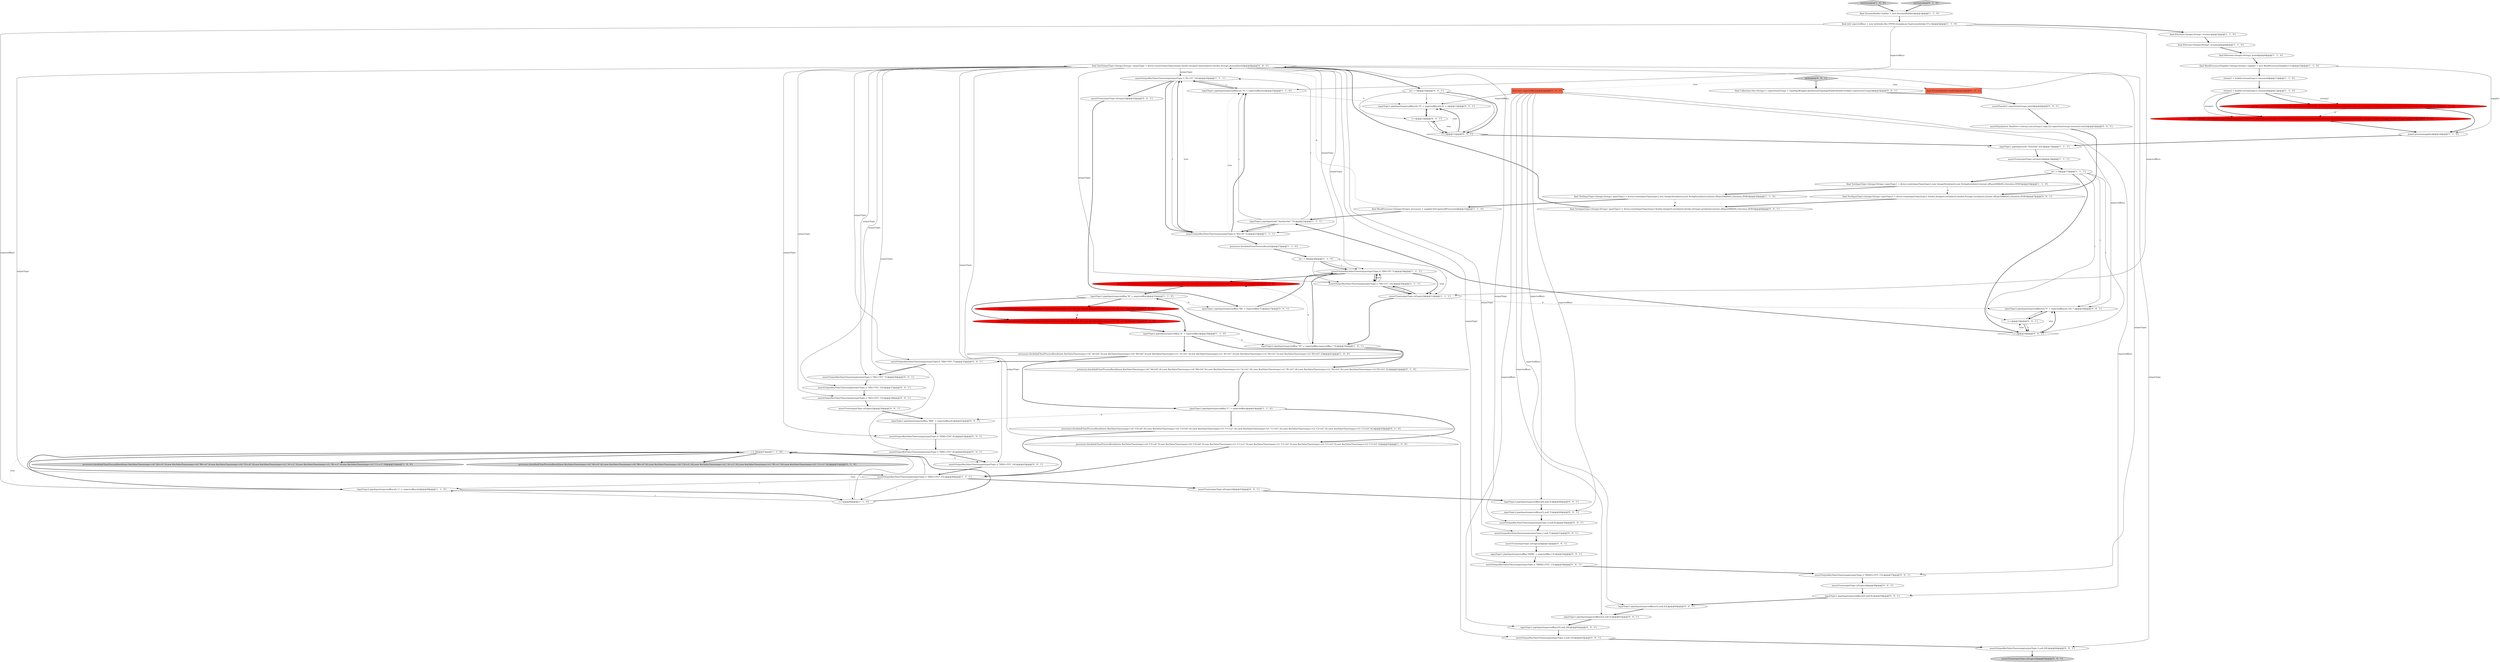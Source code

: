 digraph {
31 [style = filled, label = "processor.checkAndClearProcessResult(new KeyValueTimestamp<>(0,\"A0+c0\",0),new KeyValueTimestamp<>(0,\"B0+c0\",0),new KeyValueTimestamp<>(0,\"C0+c0\",0),new KeyValueTimestamp<>(1,\"A1+c1\",0),new KeyValueTimestamp<>(1,\"B1+c1\",0),new KeyValueTimestamp<>(1,\"C1+c1\",0))@@@51@@@['1', '0', '0']", fillcolor = lightgray, shape = ellipse image = "AAA0AAABBB1BBB"];
13 [style = filled, label = "testOuterJoin['1', '0', '0']", fillcolor = lightgray, shape = diamond image = "AAA0AAABBB1BBB"];
41 [style = filled, label = "processor.checkAndClearProcessResult(new KeyValueTimestamp<>(0,\"B0+a0\",0L),new KeyValueTimestamp<>(1,\"B1+a1\",0L))@@@37@@@['0', '1', '0']", fillcolor = red, shape = ellipse image = "AAA1AAABBB2BBB"];
22 [style = filled, label = "final KStream<Integer,String> stream2@@@8@@@['1', '1', '0']", fillcolor = white, shape = ellipse image = "AAA0AAABBB1BBB"];
34 [style = filled, label = "assertOutputKeyValueTimestamp(outputTopic,3,\"XXX3+YY3\",15L)@@@46@@@['1', '1', '1']", fillcolor = white, shape = ellipse image = "AAA0AAABBB1BBB"];
65 [style = filled, label = "inputTopic2.pipeInput(expectedKeys(1(,null,7L)@@@49@@@['0', '0', '1']", fillcolor = white, shape = ellipse image = "AAA0AAABBB3BBB"];
76 [style = filled, label = "assertOutputKeyValueTimestamp(outputTopic,2,null,10L)@@@63@@@['0', '0', '1']", fillcolor = white, shape = ellipse image = "AAA0AAABBB3BBB"];
84 [style = filled, label = "i < 2@@@11@@@['0', '0', '1']", fillcolor = white, shape = diamond image = "AAA0AAABBB3BBB"];
80 [style = filled, label = "inputTopic1.pipeInput(expectedKeys(2(,null,5L)@@@61@@@['0', '0', '1']", fillcolor = white, shape = ellipse image = "AAA0AAABBB3BBB"];
52 [style = filled, label = "assertOutputKeyValueTimestamp(outputTopic,3,null,20L)@@@64@@@['0', '0', '1']", fillcolor = white, shape = ellipse image = "AAA0AAABBB3BBB"];
24 [style = filled, label = "final KStream<Integer,String> stream1@@@7@@@['1', '1', '0']", fillcolor = white, shape = ellipse image = "AAA0AAABBB1BBB"];
51 [style = filled, label = "inputTopic1.pipeInput(expectedKey,\"XXXX\" + expectedKey,13L)@@@54@@@['0', '0', '1']", fillcolor = white, shape = ellipse image = "AAA0AAABBB3BBB"];
77 [style = filled, label = "i++@@@12@@@['0', '0', '1']", fillcolor = white, shape = ellipse image = "AAA0AAABBB3BBB"];
28 [style = filled, label = "assertOutputKeyValueTimestamp(outputTopic,1,\"X1+Y1\",10L)@@@24@@@['1', '1', '1']", fillcolor = white, shape = ellipse image = "AAA0AAABBB1BBB"];
25 [style = filled, label = "inputTopic1.pipeInput(expectedKey,\"C\" + expectedKey)@@@43@@@['1', '1', '0']", fillcolor = white, shape = ellipse image = "AAA0AAABBB1BBB"];
9 [style = filled, label = "final MockProcessor<Integer,String> processor = supplier.theCapturedProcessor()@@@21@@@['1', '1', '0']", fillcolor = white, shape = ellipse image = "AAA0AAABBB1BBB"];
42 [style = filled, label = "processor.checkAndClearProcessResult(new KeyValueTimestamp<>(0,\"A0+a0\",0L),new KeyValueTimestamp<>(1,\"A1+a1\",0L))@@@33@@@['0', '1', '0']", fillcolor = red, shape = ellipse image = "AAA1AAABBB2BBB"];
74 [style = filled, label = "assertOutputKeyValueTimestamp(outputTopic,0,null,6L)@@@50@@@['0', '0', '1']", fillcolor = white, shape = ellipse image = "AAA0AAABBB3BBB"];
6 [style = filled, label = "processor.checkAndClearProcessResult()@@@27@@@['1', '1', '0']", fillcolor = white, shape = ellipse image = "AAA0AAABBB1BBB"];
14 [style = filled, label = "inputTopic1.pipeInput(expectedKeys(i(,\"A\" + expectedKeys(i()@@@25@@@['1', '1', '0']", fillcolor = white, shape = ellipse image = "AAA0AAABBB1BBB"];
67 [style = filled, label = "assertOutputKeyValueTimestamp(outputTopic,1,\"XX1+YY1\",7L)@@@36@@@['0', '0', '1']", fillcolor = white, shape = ellipse image = "AAA0AAABBB3BBB"];
82 [style = filled, label = "assertTrue(outputTopic.isEmpty())@@@58@@@['0', '0', '1']", fillcolor = white, shape = ellipse image = "AAA0AAABBB3BBB"];
3 [style = filled, label = "stream2 = builder.stream(topic2,consumed)@@@12@@@['1', '1', '0']", fillcolor = white, shape = ellipse image = "AAA0AAABBB1BBB"];
29 [style = filled, label = "int i = 0@@@28@@@['1', '1', '0']", fillcolor = white, shape = ellipse image = "AAA0AAABBB1BBB"];
46 [style = filled, label = "final int(( expectedKeys@@@2@@@['0', '0', '1']", fillcolor = tomato, shape = box image = "AAA0AAABBB3BBB"];
38 [style = filled, label = "processor.checkAndClearProcessResult(new KeyValueTimestamp<>(0,\"A0+c0\",0L),new KeyValueTimestamp<>(0,\"B0+c0\",0L),new KeyValueTimestamp<>(0,\"C0+c0\",0L),new KeyValueTimestamp<>(1,\"A1+c1\",0L),new KeyValueTimestamp<>(1,\"B1+c1\",0L),new KeyValueTimestamp<>(1,\"C1+c1\",0L))@@@51@@@['0', '1', '0']", fillcolor = lightgray, shape = ellipse image = "AAA0AAABBB2BBB"];
86 [style = filled, label = "final Collection<Set<String>> copartitionGroups = TopologyWrapper.getInternalTopologyBuilder(builder.build()).copartitionGroups()@@@3@@@['0', '0', '1']", fillcolor = white, shape = ellipse image = "AAA0AAABBB3BBB"];
35 [style = filled, label = "processor.checkAndClearProcessResult(new KeyValueTimestamp<>(0,\"B0+a0\",0),new KeyValueTimestamp<>(1,\"B1+a1\",0))@@@37@@@['1', '0', '0']", fillcolor = red, shape = ellipse image = "AAA1AAABBB1BBB"];
59 [style = filled, label = "int i = 0@@@10@@@['0', '0', '1']", fillcolor = white, shape = ellipse image = "AAA0AAABBB3BBB"];
54 [style = filled, label = "assertTrue(outputTopic.isEmpty())@@@39@@@['0', '0', '1']", fillcolor = white, shape = ellipse image = "AAA0AAABBB3BBB"];
75 [style = filled, label = "inputTopic1.pipeInput(expectedKeys(3(,null,20L)@@@62@@@['0', '0', '1']", fillcolor = white, shape = ellipse image = "AAA0AAABBB3BBB"];
1 [style = filled, label = "inputTopic2.pipeInput(expectedKeys(i(,\"c\" + expectedKeys(i()@@@49@@@['1', '1', '0']", fillcolor = white, shape = ellipse image = "AAA0AAABBB1BBB"];
27 [style = filled, label = "inputTopic2.pipeInput(null,\"AnotherVal\",73L)@@@22@@@['1', '1', '1']", fillcolor = white, shape = ellipse image = "AAA0AAABBB1BBB"];
85 [style = filled, label = "assertOutputKeyValueTimestamp(outputTopic,2,\"XX2+YY2\",10L)@@@37@@@['0', '0', '1']", fillcolor = white, shape = ellipse image = "AAA0AAABBB3BBB"];
39 [style = filled, label = "processor.checkAndClearProcessResult(new KeyValueTimestamp<>(0,\"C0+a0\",0L),new KeyValueTimestamp<>(0,\"C0+b0\",0L),new KeyValueTimestamp<>(1,\"C1+a1\",0L),new KeyValueTimestamp<>(1,\"C1+b1\",0L),new KeyValueTimestamp<>(2,\"C2+b2\",0L),new KeyValueTimestamp<>(3,\"C3+b3\",0L))@@@45@@@['0', '1', '0']", fillcolor = white, shape = ellipse image = "AAA0AAABBB2BBB"];
8 [style = filled, label = "assertOutputKeyValueTimestamp(outputTopic,0,\"XX0+Y0\",7L)@@@29@@@['1', '1', '1']", fillcolor = white, shape = ellipse image = "AAA0AAABBB1BBB"];
7 [style = filled, label = "processor.checkAndClearProcessResult(new KeyValueTimestamp<>(0,\"A0+b0\",0),new KeyValueTimestamp<>(0,\"B0+b0\",0),new KeyValueTimestamp<>(1,\"A1+b1\",0),new KeyValueTimestamp<>(1,\"B1+b1\",0),new KeyValueTimestamp<>(2,\"B2+b2\",0),new KeyValueTimestamp<>(3,\"B3+b3\",0))@@@41@@@['1', '0', '0']", fillcolor = white, shape = ellipse image = "AAA0AAABBB1BBB"];
37 [style = filled, label = "final MockProcessorSupplier<Integer,String> supplier = new MockProcessorSupplier<>()@@@10@@@['1', '1', '0']", fillcolor = white, shape = ellipse image = "AAA0AAABBB1BBB"];
49 [style = filled, label = "assertTrue(outputTopic.isEmpty())@@@47@@@['0', '0', '1']", fillcolor = white, shape = ellipse image = "AAA0AAABBB3BBB"];
83 [style = filled, label = "assertOutputKeyValueTimestamp(outputTopic,3,\"XX3+YY3\",15L)@@@38@@@['0', '0', '1']", fillcolor = white, shape = ellipse image = "AAA0AAABBB3BBB"];
88 [style = filled, label = "assertOutputKeyValueTimestamp(outputTopic,0,\"XX0+YY0\",7L)@@@35@@@['0', '0', '1']", fillcolor = white, shape = ellipse image = "AAA0AAABBB3BBB"];
53 [style = filled, label = "assertOutputKeyValueTimestamp(outputTopic,2,\"XXXX2+YY2\",13L)@@@56@@@['0', '0', '1']", fillcolor = white, shape = ellipse image = "AAA0AAABBB3BBB"];
87 [style = filled, label = "assertEquals(1,copartitionGroups.size())@@@4@@@['0', '0', '1']", fillcolor = white, shape = ellipse image = "AAA0AAABBB3BBB"];
23 [style = filled, label = "i < 2@@@47@@@['1', '1', '0']", fillcolor = white, shape = diamond image = "AAA0AAABBB1BBB"];
58 [style = filled, label = "final TestOutputTopic<Integer,String> outputTopic = driver.createOutputTopic(output,Serdes.Integer().deserializer(),Serdes.String().deserializer())@@@9@@@['0', '0', '1']", fillcolor = white, shape = ellipse image = "AAA0AAABBB3BBB"];
11 [style = filled, label = "final TestInputTopic<Integer,String> inputTopic1 = driver.createInputTopic(topic1,new IntegerSerializer(),new StringSerializer(),Instant.ofEpochMilli(0L),Duration.ZERO)@@@19@@@['1', '1', '0']", fillcolor = white, shape = ellipse image = "AAA0AAABBB1BBB"];
66 [style = filled, label = "inputTopic1.pipeInput(expectedKey,\"XX\" + expectedKey,7L)@@@27@@@['0', '0', '1']", fillcolor = white, shape = ellipse image = "AAA0AAABBB3BBB"];
45 [style = filled, label = "inputTopic1.pipeInput(expectedKeys(i(,\"X\" + expectedKeys(i(,5L + i)@@@13@@@['0', '0', '1']", fillcolor = white, shape = ellipse image = "AAA0AAABBB3BBB"];
73 [style = filled, label = "inputTopic1.pipeInput(expectedKeys(0(,null,0L)@@@59@@@['0', '0', '1']", fillcolor = white, shape = ellipse image = "AAA0AAABBB3BBB"];
10 [style = filled, label = "assertTrue(outputTopic.isEmpty())@@@16@@@['1', '1', '1']", fillcolor = white, shape = ellipse image = "AAA0AAABBB1BBB"];
79 [style = filled, label = "assertOutputKeyValueTimestamp(outputTopic,2,\"XXX2+YY2\",10L)@@@45@@@['0', '0', '1']", fillcolor = white, shape = ellipse image = "AAA0AAABBB3BBB"];
19 [style = filled, label = "i++@@@48@@@['1', '1', '0']", fillcolor = white, shape = ellipse image = "AAA0AAABBB1BBB"];
44 [style = filled, label = "processor.checkAndClearProcessResult(new KeyValueTimestamp<>(0,\"A0+b0\",0L),new KeyValueTimestamp<>(0,\"B0+b0\",0L),new KeyValueTimestamp<>(1,\"A1+b1\",0L),new KeyValueTimestamp<>(1,\"B1+b1\",0L),new KeyValueTimestamp<>(2,\"B2+b2\",0L),new KeyValueTimestamp<>(3,\"B3+b3\",0L))@@@41@@@['0', '1', '0']", fillcolor = white, shape = ellipse image = "AAA0AAABBB2BBB"];
68 [style = filled, label = "final TestInputTopic<Integer,String> inputTopic2 = driver.createInputTopic(topic2,Serdes.Integer().serializer(),Serdes.String().serializer(),Instant.ofEpochMilli(0L),Duration.ZERO)@@@8@@@['0', '0', '1']", fillcolor = white, shape = ellipse image = "AAA0AAABBB3BBB"];
2 [style = filled, label = "processor.checkAndClearProcessResult(new KeyValueTimestamp<>(0,\"C0+a0\",0),new KeyValueTimestamp<>(0,\"C0+b0\",0),new KeyValueTimestamp<>(1,\"C1+a1\",0),new KeyValueTimestamp<>(1,\"C1+b1\",0),new KeyValueTimestamp<>(2,\"C2+b2\",0),new KeyValueTimestamp<>(3,\"C3+b3\",0))@@@45@@@['1', '0', '0']", fillcolor = white, shape = ellipse image = "AAA0AAABBB1BBB"];
26 [style = filled, label = "inputTopic1.pipeInput(null,\"SomeVal\",42L)@@@15@@@['1', '1', '1']", fillcolor = white, shape = ellipse image = "AAA0AAABBB1BBB"];
48 [style = filled, label = "final TestInputTopic<Integer,String> inputTopic1 = driver.createInputTopic(topic1,Serdes.Integer().serializer(),Serdes.String().serializer(),Instant.ofEpochMilli(0L),Duration.ZERO)@@@7@@@['0', '0', '1']", fillcolor = white, shape = ellipse image = "AAA0AAABBB3BBB"];
17 [style = filled, label = "stream1 = builder.stream(topic1,consumed)@@@11@@@['1', '1', '0']", fillcolor = white, shape = ellipse image = "AAA0AAABBB1BBB"];
71 [style = filled, label = "i++@@@19@@@['0', '0', '1']", fillcolor = white, shape = ellipse image = "AAA0AAABBB3BBB"];
16 [style = filled, label = "assertOutputKeyValueTimestamp(outputTopic,0,\"X0+Y0\",5L)@@@23@@@['1', '1', '1']", fillcolor = white, shape = ellipse image = "AAA0AAABBB1BBB"];
62 [style = filled, label = "doTestJoin['0', '0', '1']", fillcolor = lightgray, shape = diamond image = "AAA0AAABBB3BBB"];
15 [style = filled, label = "joined = stream1.outerJoin(stream2,MockValueJoiner.TOSTRING_JOINER,JoinWindows.of(ofMillis(100)),StreamJoined.with(Serdes.Integer(),Serdes.String(),Serdes.String()))@@@13@@@['1', '0', '0']", fillcolor = red, shape = ellipse image = "AAA1AAABBB1BBB"];
61 [style = filled, label = "assertTrue(outputTopic.isEmpty())@@@65@@@['0', '0', '1']", fillcolor = lightgray, shape = ellipse image = "AAA0AAABBB3BBB"];
72 [style = filled, label = "i < 2@@@18@@@['0', '0', '1']", fillcolor = white, shape = diamond image = "AAA0AAABBB3BBB"];
56 [style = filled, label = "inputTopic1.pipeInput(expectedKeys(1(,null,42L)@@@60@@@['0', '0', '1']", fillcolor = white, shape = ellipse image = "AAA0AAABBB3BBB"];
55 [style = filled, label = "assertTrue(outputTopic.isEmpty())@@@25@@@['0', '0', '1']", fillcolor = white, shape = ellipse image = "AAA0AAABBB3BBB"];
64 [style = filled, label = "assertEquals(new HashSet<>(Arrays.asList(topic1,topic2)),copartitionGroups.iterator().next())@@@5@@@['0', '0', '1']", fillcolor = white, shape = ellipse image = "AAA0AAABBB3BBB"];
12 [style = filled, label = "inputTopic1.pipeInput(expectedKey,\"B\" + expectedKey)@@@35@@@['1', '1', '0']", fillcolor = white, shape = ellipse image = "AAA0AAABBB1BBB"];
36 [style = filled, label = "final KStream<Integer,String> joined@@@9@@@['1', '1', '0']", fillcolor = white, shape = ellipse image = "AAA0AAABBB1BBB"];
18 [style = filled, label = "final int(( expectedKeys = new int((((edu.fdu.CPPDG.tinypdg.pe.ExpressionInfo@c37cc3@@@4@@@['1', '1', '0']", fillcolor = white, shape = ellipse image = "AAA0AAABBB1BBB"];
63 [style = filled, label = "final StreamsBuilder builder@@@2@@@['0', '0', '1']", fillcolor = tomato, shape = box image = "AAA0AAABBB3BBB"];
30 [style = filled, label = "assertOutputKeyValueTimestamp(outputTopic,1,\"XX1+Y1\",10L)@@@30@@@['1', '1', '1']", fillcolor = white, shape = ellipse image = "AAA0AAABBB1BBB"];
70 [style = filled, label = "inputTopic1.pipeInput(expectedKey,\"XXX\" + expectedKey,6L)@@@41@@@['0', '0', '1']", fillcolor = white, shape = ellipse image = "AAA0AAABBB3BBB"];
81 [style = filled, label = "assertOutputKeyValueTimestamp(outputTopic,0,\"XXX0+YY0\",6L)@@@43@@@['0', '0', '1']", fillcolor = white, shape = ellipse image = "AAA0AAABBB3BBB"];
78 [style = filled, label = "inputTopic2.pipeInput(expectedKeys(i(,\"Y\" + expectedKeys(i(,10L * i)@@@20@@@['0', '0', '1']", fillcolor = white, shape = ellipse image = "AAA0AAABBB3BBB"];
50 [style = filled, label = "assertOutputKeyValueTimestamp(outputTopic,3,\"XXXX3+YY3\",15L)@@@57@@@['0', '0', '1']", fillcolor = white, shape = ellipse image = "AAA0AAABBB3BBB"];
21 [style = filled, label = "final StreamsBuilder builder = new StreamsBuilder()@@@3@@@['1', '1', '0']", fillcolor = white, shape = ellipse image = "AAA0AAABBB1BBB"];
43 [style = filled, label = "testOuterJoin['0', '1', '0']", fillcolor = lightgray, shape = diamond image = "AAA0AAABBB2BBB"];
40 [style = filled, label = "joined = stream1.outerJoin(stream2,MockValueJoiner.TOSTRING_JOINER,JoinWindows.ofTimeDifferenceAndGrace(ofMillis(100L),ofHours(24L)),StreamJoined.with(Serdes.Integer(),Serdes.String(),Serdes.String()))@@@13@@@['0', '1', '0']", fillcolor = red, shape = ellipse image = "AAA1AAABBB2BBB"];
69 [style = filled, label = "assertOutputKeyValueTimestamp(outputTopic,1,null,7L)@@@51@@@['0', '0', '1']", fillcolor = white, shape = ellipse image = "AAA0AAABBB3BBB"];
32 [style = filled, label = "assertTrue(outputTopic.isEmpty())@@@31@@@['1', '1', '1']", fillcolor = white, shape = ellipse image = "AAA0AAABBB1BBB"];
4 [style = filled, label = "joined.process(supplier)@@@14@@@['1', '1', '0']", fillcolor = white, shape = ellipse image = "AAA0AAABBB1BBB"];
20 [style = filled, label = "final TestInputTopic<Integer,String> inputTopic2 = driver.createInputTopic(topic2,new IntegerSerializer(),new StringSerializer(),Instant.ofEpochMilli(0L),Duration.ZERO)@@@20@@@['1', '1', '0']", fillcolor = white, shape = ellipse image = "AAA0AAABBB1BBB"];
0 [style = filled, label = "inputTopic2.pipeInput(expectedKey,\"YY\" + expectedKey,expectedKey * 5L)@@@33@@@['1', '0', '1']", fillcolor = white, shape = ellipse image = "AAA0AAABBB1BBB"];
57 [style = filled, label = "assertOutputKeyValueTimestamp(outputTopic,1,\"XXX1+YY1\",6L)@@@44@@@['0', '0', '1']", fillcolor = white, shape = ellipse image = "AAA0AAABBB3BBB"];
60 [style = filled, label = "inputTopic2.pipeInput(expectedKeys(0(,null,5L)@@@48@@@['0', '0', '1']", fillcolor = white, shape = ellipse image = "AAA0AAABBB3BBB"];
33 [style = filled, label = "int i = 0@@@17@@@['1', '1', '1']", fillcolor = white, shape = ellipse image = "AAA0AAABBB1BBB"];
47 [style = filled, label = "assertTrue(outputTopic.isEmpty())@@@52@@@['0', '0', '1']", fillcolor = white, shape = ellipse image = "AAA0AAABBB3BBB"];
5 [style = filled, label = "inputTopic2.pipeInput(expectedKey,\"b\" + expectedKey)@@@39@@@['1', '1', '0']", fillcolor = white, shape = ellipse image = "AAA0AAABBB1BBB"];
40->4 [style = bold, label=""];
41->5 [style = bold, label=""];
8->30 [style = bold, label=""];
74->69 [style = bold, label=""];
34->23 [style = solid, label="i"];
8->30 [style = dotted, label="true"];
88->67 [style = bold, label=""];
26->10 [style = bold, label=""];
20->9 [style = bold, label=""];
84->77 [style = dotted, label="true"];
32->0 [style = bold, label=""];
76->52 [style = bold, label=""];
51->53 [style = bold, label=""];
14->28 [style = bold, label=""];
3->40 [style = solid, label="stream2"];
62->46 [style = dotted, label="true"];
15->40 [style = dashed, label="0"];
21->18 [style = bold, label=""];
6->29 [style = bold, label=""];
33->78 [style = solid, label="i"];
8->0 [style = bold, label=""];
33->11 [style = bold, label=""];
59->84 [style = solid, label="i"];
20->68 [style = dashed, label="0"];
32->78 [style = dashed, label="0"];
58->52 [style = solid, label="outputTopic"];
0->42 [style = dashed, label="0"];
46->45 [style = solid, label="expectedKeys"];
58->50 [style = solid, label="outputTopic"];
59->45 [style = solid, label="i"];
47->51 [style = bold, label=""];
78->71 [style = bold, label=""];
16->14 [style = bold, label=""];
60->65 [style = bold, label=""];
58->59 [style = bold, label=""];
58->53 [style = solid, label="outputTopic"];
30->8 [style = bold, label=""];
73->56 [style = bold, label=""];
58->88 [style = solid, label="outputTopic"];
11->48 [style = dashed, label="0"];
71->78 [style = solid, label="i"];
28->55 [style = bold, label=""];
59->84 [style = bold, label=""];
33->71 [style = solid, label="i"];
84->45 [style = dotted, label="true"];
72->27 [style = bold, label=""];
46->73 [style = solid, label="expectedKeys"];
62->86 [style = bold, label=""];
25->70 [style = dashed, label="0"];
18->14 [style = solid, label="expectedKeys"];
34->1 [style = solid, label="i"];
57->79 [style = bold, label=""];
65->74 [style = bold, label=""];
39->34 [style = bold, label=""];
16->6 [style = bold, label=""];
66->8 [style = bold, label=""];
59->77 [style = solid, label="i"];
2->34 [style = bold, label=""];
87->64 [style = bold, label=""];
29->8 [style = solid, label="i"];
23->79 [style = dashed, label="0"];
12->66 [style = dashed, label="0"];
12->35 [style = bold, label=""];
23->19 [style = dotted, label="true"];
27->16 [style = bold, label=""];
46->78 [style = solid, label="expectedKeys"];
72->71 [style = dotted, label="true"];
25->2 [style = bold, label=""];
58->74 [style = solid, label="outputTopic"];
12->41 [style = bold, label=""];
35->5 [style = bold, label=""];
83->54 [style = bold, label=""];
50->82 [style = bold, label=""];
23->1 [style = dotted, label="true"];
70->81 [style = bold, label=""];
27->16 [style = solid, label="i"];
81->57 [style = bold, label=""];
58->57 [style = solid, label="outputTopic"];
16->14 [style = dotted, label="true"];
5->7 [style = bold, label=""];
30->8 [style = solid, label="i"];
36->37 [style = bold, label=""];
58->81 [style = solid, label="outputTopic"];
72->78 [style = dotted, label="true"];
1->19 [style = bold, label=""];
58->83 [style = solid, label="outputTopic"];
54->70 [style = bold, label=""];
55->66 [style = bold, label=""];
23->31 [style = bold, label=""];
18->32 [style = solid, label="expectedKeys"];
58->8 [style = solid, label="outputTopic"];
18->24 [style = bold, label=""];
25->39 [style = bold, label=""];
33->72 [style = solid, label="i"];
62->63 [style = dotted, label="true"];
52->61 [style = bold, label=""];
34->49 [style = bold, label=""];
0->12 [style = bold, label=""];
46->65 [style = solid, label="expectedKeys"];
30->32 [style = bold, label=""];
58->67 [style = solid, label="outputTopic"];
32->30 [style = bold, label=""];
33->72 [style = bold, label=""];
58->28 [style = solid, label="outputTopic"];
46->80 [style = solid, label="expectedKeys"];
71->72 [style = bold, label=""];
9->27 [style = bold, label=""];
53->50 [style = bold, label=""];
19->1 [style = solid, label="i"];
58->34 [style = solid, label="outputTopic"];
84->45 [style = bold, label=""];
5->44 [style = bold, label=""];
58->16 [style = solid, label="outputTopic"];
3->15 [style = solid, label="stream2"];
48->68 [style = bold, label=""];
49->60 [style = bold, label=""];
14->45 [style = dashed, label="0"];
17->3 [style = bold, label=""];
56->80 [style = bold, label=""];
44->25 [style = bold, label=""];
5->0 [style = dashed, label="0"];
34->23 [style = bold, label=""];
10->33 [style = bold, label=""];
58->85 [style = solid, label="outputTopic"];
84->26 [style = bold, label=""];
75->76 [style = bold, label=""];
77->45 [style = solid, label="i"];
35->41 [style = dashed, label="0"];
85->83 [style = bold, label=""];
0->88 [style = bold, label=""];
19->23 [style = solid, label="i"];
28->14 [style = solid, label="i"];
11->20 [style = bold, label=""];
29->8 [style = bold, label=""];
43->21 [style = bold, label=""];
80->75 [style = bold, label=""];
58->79 [style = solid, label="outputTopic"];
34->19 [style = solid, label="i"];
8->32 [style = bold, label=""];
29->30 [style = solid, label="i"];
3->40 [style = bold, label=""];
29->32 [style = solid, label="i"];
37->17 [style = bold, label=""];
37->4 [style = solid, label="supplier"];
4->26 [style = bold, label=""];
46->75 [style = solid, label="expectedKeys"];
58->69 [style = solid, label="outputTopic"];
45->77 [style = bold, label=""];
3->15 [style = bold, label=""];
79->34 [style = bold, label=""];
42->12 [style = bold, label=""];
71->72 [style = solid, label="i"];
8->32 [style = dotted, label="true"];
24->22 [style = bold, label=""];
28->16 [style = bold, label=""];
27->14 [style = solid, label="i"];
46->56 [style = solid, label="expectedKeys"];
86->87 [style = bold, label=""];
72->78 [style = bold, label=""];
77->84 [style = solid, label="i"];
58->30 [style = solid, label="outputTopic"];
58->76 [style = solid, label="outputTopic"];
8->42 [style = bold, label=""];
16->28 [style = bold, label=""];
30->32 [style = solid, label="i"];
67->85 [style = bold, label=""];
19->23 [style = bold, label=""];
22->36 [style = bold, label=""];
27->28 [style = solid, label="i"];
23->38 [style = bold, label=""];
9->58 [style = dashed, label="0"];
15->4 [style = bold, label=""];
69->47 [style = bold, label=""];
23->1 [style = bold, label=""];
28->16 [style = solid, label="i"];
18->1 [style = solid, label="expectedKeys"];
7->25 [style = bold, label=""];
16->28 [style = dotted, label="true"];
77->84 [style = bold, label=""];
13->21 [style = bold, label=""];
46->60 [style = solid, label="expectedKeys"];
64->48 [style = bold, label=""];
82->73 [style = bold, label=""];
68->58 [style = bold, label=""];
}
